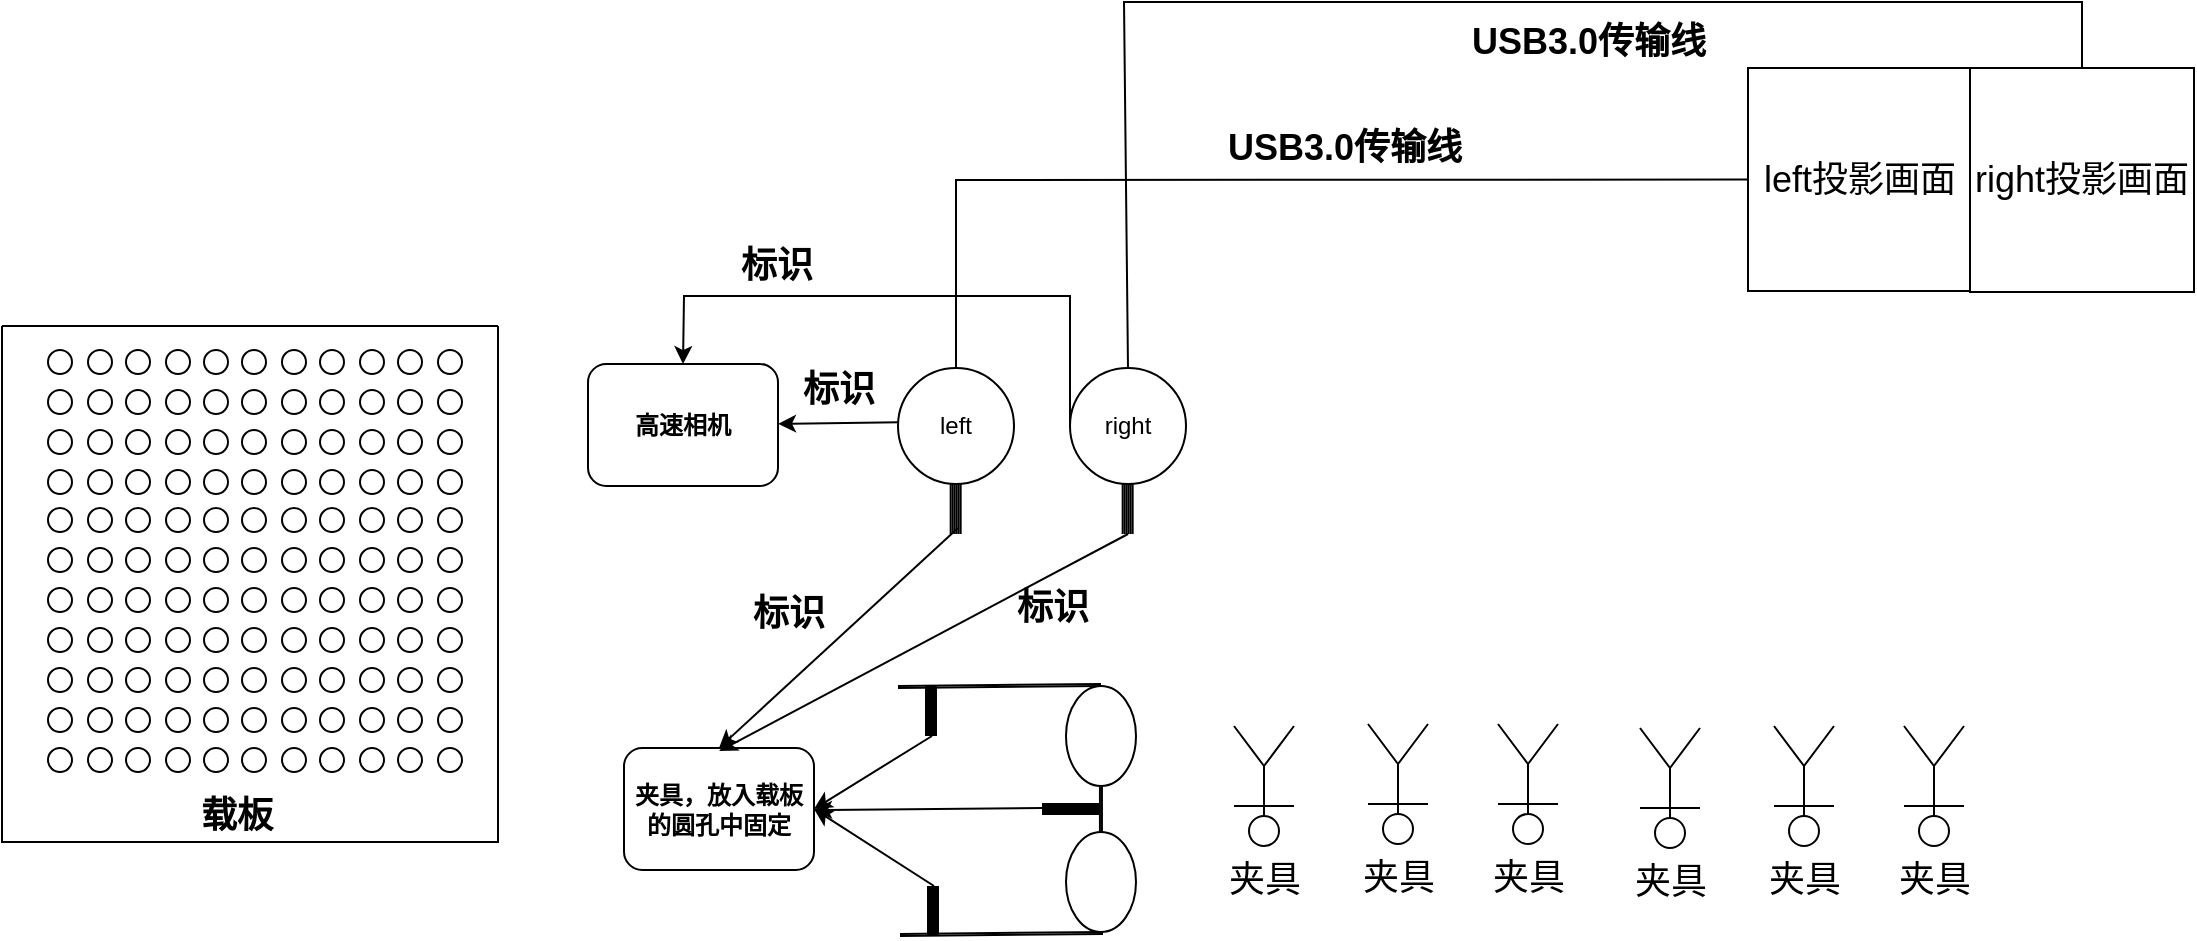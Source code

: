 <mxfile version="17.5.0" type="github">
  <diagram id="C5RBs43oDa-KdzZeNtuy" name="Page-1">
    <mxGraphModel dx="1146" dy="520" grid="0" gridSize="10" guides="1" tooltips="1" connect="1" arrows="1" fold="1" page="1" pageScale="1" pageWidth="1169" pageHeight="1654" math="0" shadow="0">
      <root>
        <mxCell id="WIyWlLk6GJQsqaUBKTNV-0" />
        <mxCell id="WIyWlLk6GJQsqaUBKTNV-1" parent="WIyWlLk6GJQsqaUBKTNV-0" />
        <mxCell id="_sRsulRlbzAxDWL_UkrH-0" value="" style="swimlane;startSize=0;" vertex="1" parent="WIyWlLk6GJQsqaUBKTNV-1">
          <mxGeometry x="26" y="180" width="248" height="258" as="geometry" />
        </mxCell>
        <mxCell id="_sRsulRlbzAxDWL_UkrH-1" value="" style="ellipse;whiteSpace=wrap;html=1;aspect=fixed;" vertex="1" parent="_sRsulRlbzAxDWL_UkrH-0">
          <mxGeometry x="23" y="12" width="12" height="12" as="geometry" />
        </mxCell>
        <mxCell id="_sRsulRlbzAxDWL_UkrH-3" value="" style="ellipse;whiteSpace=wrap;html=1;aspect=fixed;" vertex="1" parent="_sRsulRlbzAxDWL_UkrH-0">
          <mxGeometry x="43" y="12" width="12" height="12" as="geometry" />
        </mxCell>
        <mxCell id="_sRsulRlbzAxDWL_UkrH-4" value="" style="ellipse;whiteSpace=wrap;html=1;aspect=fixed;" vertex="1" parent="_sRsulRlbzAxDWL_UkrH-0">
          <mxGeometry x="62" y="12" width="12" height="12" as="geometry" />
        </mxCell>
        <mxCell id="_sRsulRlbzAxDWL_UkrH-5" value="" style="ellipse;whiteSpace=wrap;html=1;aspect=fixed;" vertex="1" parent="_sRsulRlbzAxDWL_UkrH-0">
          <mxGeometry x="82" y="12" width="12" height="12" as="geometry" />
        </mxCell>
        <mxCell id="_sRsulRlbzAxDWL_UkrH-6" value="" style="ellipse;whiteSpace=wrap;html=1;aspect=fixed;" vertex="1" parent="_sRsulRlbzAxDWL_UkrH-0">
          <mxGeometry x="101" y="12" width="12" height="12" as="geometry" />
        </mxCell>
        <mxCell id="_sRsulRlbzAxDWL_UkrH-17" value="" style="ellipse;whiteSpace=wrap;html=1;aspect=fixed;" vertex="1" parent="_sRsulRlbzAxDWL_UkrH-0">
          <mxGeometry x="120" y="12" width="12" height="12" as="geometry" />
        </mxCell>
        <mxCell id="_sRsulRlbzAxDWL_UkrH-18" value="" style="ellipse;whiteSpace=wrap;html=1;aspect=fixed;" vertex="1" parent="_sRsulRlbzAxDWL_UkrH-0">
          <mxGeometry x="140" y="12" width="12" height="12" as="geometry" />
        </mxCell>
        <mxCell id="_sRsulRlbzAxDWL_UkrH-19" value="" style="ellipse;whiteSpace=wrap;html=1;aspect=fixed;" vertex="1" parent="_sRsulRlbzAxDWL_UkrH-0">
          <mxGeometry x="159" y="12" width="12" height="12" as="geometry" />
        </mxCell>
        <mxCell id="_sRsulRlbzAxDWL_UkrH-20" value="" style="ellipse;whiteSpace=wrap;html=1;aspect=fixed;" vertex="1" parent="_sRsulRlbzAxDWL_UkrH-0">
          <mxGeometry x="179" y="12" width="12" height="12" as="geometry" />
        </mxCell>
        <mxCell id="_sRsulRlbzAxDWL_UkrH-21" value="" style="ellipse;whiteSpace=wrap;html=1;aspect=fixed;" vertex="1" parent="_sRsulRlbzAxDWL_UkrH-0">
          <mxGeometry x="198" y="12" width="12" height="12" as="geometry" />
        </mxCell>
        <mxCell id="_sRsulRlbzAxDWL_UkrH-8" value="" style="ellipse;whiteSpace=wrap;html=1;aspect=fixed;" vertex="1" parent="_sRsulRlbzAxDWL_UkrH-0">
          <mxGeometry x="218" y="12" width="12" height="12" as="geometry" />
        </mxCell>
        <mxCell id="_sRsulRlbzAxDWL_UkrH-22" value="" style="ellipse;whiteSpace=wrap;html=1;aspect=fixed;" vertex="1" parent="_sRsulRlbzAxDWL_UkrH-0">
          <mxGeometry x="23" y="32" width="12" height="12" as="geometry" />
        </mxCell>
        <mxCell id="_sRsulRlbzAxDWL_UkrH-23" value="" style="ellipse;whiteSpace=wrap;html=1;aspect=fixed;" vertex="1" parent="_sRsulRlbzAxDWL_UkrH-0">
          <mxGeometry x="43" y="32" width="12" height="12" as="geometry" />
        </mxCell>
        <mxCell id="_sRsulRlbzAxDWL_UkrH-24" value="" style="ellipse;whiteSpace=wrap;html=1;aspect=fixed;" vertex="1" parent="_sRsulRlbzAxDWL_UkrH-0">
          <mxGeometry x="62" y="32" width="12" height="12" as="geometry" />
        </mxCell>
        <mxCell id="_sRsulRlbzAxDWL_UkrH-25" value="" style="ellipse;whiteSpace=wrap;html=1;aspect=fixed;" vertex="1" parent="_sRsulRlbzAxDWL_UkrH-0">
          <mxGeometry x="82" y="32" width="12" height="12" as="geometry" />
        </mxCell>
        <mxCell id="_sRsulRlbzAxDWL_UkrH-26" value="" style="ellipse;whiteSpace=wrap;html=1;aspect=fixed;" vertex="1" parent="_sRsulRlbzAxDWL_UkrH-0">
          <mxGeometry x="101" y="32" width="12" height="12" as="geometry" />
        </mxCell>
        <mxCell id="_sRsulRlbzAxDWL_UkrH-27" value="" style="ellipse;whiteSpace=wrap;html=1;aspect=fixed;" vertex="1" parent="_sRsulRlbzAxDWL_UkrH-0">
          <mxGeometry x="120" y="32" width="12" height="12" as="geometry" />
        </mxCell>
        <mxCell id="_sRsulRlbzAxDWL_UkrH-28" value="" style="ellipse;whiteSpace=wrap;html=1;aspect=fixed;" vertex="1" parent="_sRsulRlbzAxDWL_UkrH-0">
          <mxGeometry x="140" y="32" width="12" height="12" as="geometry" />
        </mxCell>
        <mxCell id="_sRsulRlbzAxDWL_UkrH-29" value="" style="ellipse;whiteSpace=wrap;html=1;aspect=fixed;" vertex="1" parent="_sRsulRlbzAxDWL_UkrH-0">
          <mxGeometry x="159" y="32" width="12" height="12" as="geometry" />
        </mxCell>
        <mxCell id="_sRsulRlbzAxDWL_UkrH-30" value="" style="ellipse;whiteSpace=wrap;html=1;aspect=fixed;" vertex="1" parent="_sRsulRlbzAxDWL_UkrH-0">
          <mxGeometry x="179" y="32" width="12" height="12" as="geometry" />
        </mxCell>
        <mxCell id="_sRsulRlbzAxDWL_UkrH-31" value="" style="ellipse;whiteSpace=wrap;html=1;aspect=fixed;" vertex="1" parent="_sRsulRlbzAxDWL_UkrH-0">
          <mxGeometry x="198" y="32" width="12" height="12" as="geometry" />
        </mxCell>
        <mxCell id="_sRsulRlbzAxDWL_UkrH-32" value="" style="ellipse;whiteSpace=wrap;html=1;aspect=fixed;" vertex="1" parent="_sRsulRlbzAxDWL_UkrH-0">
          <mxGeometry x="218" y="32" width="12" height="12" as="geometry" />
        </mxCell>
        <mxCell id="_sRsulRlbzAxDWL_UkrH-33" value="" style="ellipse;whiteSpace=wrap;html=1;aspect=fixed;" vertex="1" parent="_sRsulRlbzAxDWL_UkrH-0">
          <mxGeometry x="23" y="52" width="12" height="12" as="geometry" />
        </mxCell>
        <mxCell id="_sRsulRlbzAxDWL_UkrH-34" value="" style="ellipse;whiteSpace=wrap;html=1;aspect=fixed;" vertex="1" parent="_sRsulRlbzAxDWL_UkrH-0">
          <mxGeometry x="43" y="52" width="12" height="12" as="geometry" />
        </mxCell>
        <mxCell id="_sRsulRlbzAxDWL_UkrH-35" value="" style="ellipse;whiteSpace=wrap;html=1;aspect=fixed;" vertex="1" parent="_sRsulRlbzAxDWL_UkrH-0">
          <mxGeometry x="62" y="52" width="12" height="12" as="geometry" />
        </mxCell>
        <mxCell id="_sRsulRlbzAxDWL_UkrH-36" value="" style="ellipse;whiteSpace=wrap;html=1;aspect=fixed;" vertex="1" parent="_sRsulRlbzAxDWL_UkrH-0">
          <mxGeometry x="82" y="52" width="12" height="12" as="geometry" />
        </mxCell>
        <mxCell id="_sRsulRlbzAxDWL_UkrH-37" value="" style="ellipse;whiteSpace=wrap;html=1;aspect=fixed;" vertex="1" parent="_sRsulRlbzAxDWL_UkrH-0">
          <mxGeometry x="101" y="52" width="12" height="12" as="geometry" />
        </mxCell>
        <mxCell id="_sRsulRlbzAxDWL_UkrH-38" value="" style="ellipse;whiteSpace=wrap;html=1;aspect=fixed;" vertex="1" parent="_sRsulRlbzAxDWL_UkrH-0">
          <mxGeometry x="120" y="52" width="12" height="12" as="geometry" />
        </mxCell>
        <mxCell id="_sRsulRlbzAxDWL_UkrH-39" value="" style="ellipse;whiteSpace=wrap;html=1;aspect=fixed;" vertex="1" parent="_sRsulRlbzAxDWL_UkrH-0">
          <mxGeometry x="140" y="52" width="12" height="12" as="geometry" />
        </mxCell>
        <mxCell id="_sRsulRlbzAxDWL_UkrH-40" value="" style="ellipse;whiteSpace=wrap;html=1;aspect=fixed;" vertex="1" parent="_sRsulRlbzAxDWL_UkrH-0">
          <mxGeometry x="159" y="52" width="12" height="12" as="geometry" />
        </mxCell>
        <mxCell id="_sRsulRlbzAxDWL_UkrH-41" value="" style="ellipse;whiteSpace=wrap;html=1;aspect=fixed;" vertex="1" parent="_sRsulRlbzAxDWL_UkrH-0">
          <mxGeometry x="179" y="52" width="12" height="12" as="geometry" />
        </mxCell>
        <mxCell id="_sRsulRlbzAxDWL_UkrH-42" value="" style="ellipse;whiteSpace=wrap;html=1;aspect=fixed;" vertex="1" parent="_sRsulRlbzAxDWL_UkrH-0">
          <mxGeometry x="198" y="52" width="12" height="12" as="geometry" />
        </mxCell>
        <mxCell id="_sRsulRlbzAxDWL_UkrH-43" value="" style="ellipse;whiteSpace=wrap;html=1;aspect=fixed;" vertex="1" parent="_sRsulRlbzAxDWL_UkrH-0">
          <mxGeometry x="218" y="52" width="12" height="12" as="geometry" />
        </mxCell>
        <mxCell id="_sRsulRlbzAxDWL_UkrH-44" value="" style="ellipse;whiteSpace=wrap;html=1;aspect=fixed;" vertex="1" parent="_sRsulRlbzAxDWL_UkrH-0">
          <mxGeometry x="23" y="72" width="12" height="12" as="geometry" />
        </mxCell>
        <mxCell id="_sRsulRlbzAxDWL_UkrH-45" value="" style="ellipse;whiteSpace=wrap;html=1;aspect=fixed;" vertex="1" parent="_sRsulRlbzAxDWL_UkrH-0">
          <mxGeometry x="43" y="72" width="12" height="12" as="geometry" />
        </mxCell>
        <mxCell id="_sRsulRlbzAxDWL_UkrH-46" value="" style="ellipse;whiteSpace=wrap;html=1;aspect=fixed;" vertex="1" parent="_sRsulRlbzAxDWL_UkrH-0">
          <mxGeometry x="62" y="72" width="12" height="12" as="geometry" />
        </mxCell>
        <mxCell id="_sRsulRlbzAxDWL_UkrH-47" value="" style="ellipse;whiteSpace=wrap;html=1;aspect=fixed;" vertex="1" parent="_sRsulRlbzAxDWL_UkrH-0">
          <mxGeometry x="82" y="72" width="12" height="12" as="geometry" />
        </mxCell>
        <mxCell id="_sRsulRlbzAxDWL_UkrH-48" value="" style="ellipse;whiteSpace=wrap;html=1;aspect=fixed;" vertex="1" parent="_sRsulRlbzAxDWL_UkrH-0">
          <mxGeometry x="101" y="72" width="12" height="12" as="geometry" />
        </mxCell>
        <mxCell id="_sRsulRlbzAxDWL_UkrH-49" value="" style="ellipse;whiteSpace=wrap;html=1;aspect=fixed;" vertex="1" parent="_sRsulRlbzAxDWL_UkrH-0">
          <mxGeometry x="120" y="72" width="12" height="12" as="geometry" />
        </mxCell>
        <mxCell id="_sRsulRlbzAxDWL_UkrH-50" value="" style="ellipse;whiteSpace=wrap;html=1;aspect=fixed;" vertex="1" parent="_sRsulRlbzAxDWL_UkrH-0">
          <mxGeometry x="140" y="72" width="12" height="12" as="geometry" />
        </mxCell>
        <mxCell id="_sRsulRlbzAxDWL_UkrH-51" value="" style="ellipse;whiteSpace=wrap;html=1;aspect=fixed;" vertex="1" parent="_sRsulRlbzAxDWL_UkrH-0">
          <mxGeometry x="159" y="72" width="12" height="12" as="geometry" />
        </mxCell>
        <mxCell id="_sRsulRlbzAxDWL_UkrH-52" value="" style="ellipse;whiteSpace=wrap;html=1;aspect=fixed;" vertex="1" parent="_sRsulRlbzAxDWL_UkrH-0">
          <mxGeometry x="179" y="72" width="12" height="12" as="geometry" />
        </mxCell>
        <mxCell id="_sRsulRlbzAxDWL_UkrH-53" value="" style="ellipse;whiteSpace=wrap;html=1;aspect=fixed;" vertex="1" parent="_sRsulRlbzAxDWL_UkrH-0">
          <mxGeometry x="198" y="72" width="12" height="12" as="geometry" />
        </mxCell>
        <mxCell id="_sRsulRlbzAxDWL_UkrH-54" value="" style="ellipse;whiteSpace=wrap;html=1;aspect=fixed;" vertex="1" parent="_sRsulRlbzAxDWL_UkrH-0">
          <mxGeometry x="218" y="72" width="12" height="12" as="geometry" />
        </mxCell>
        <mxCell id="_sRsulRlbzAxDWL_UkrH-55" value="" style="ellipse;whiteSpace=wrap;html=1;aspect=fixed;" vertex="1" parent="_sRsulRlbzAxDWL_UkrH-0">
          <mxGeometry x="23" y="91" width="12" height="12" as="geometry" />
        </mxCell>
        <mxCell id="_sRsulRlbzAxDWL_UkrH-56" value="" style="ellipse;whiteSpace=wrap;html=1;aspect=fixed;" vertex="1" parent="_sRsulRlbzAxDWL_UkrH-0">
          <mxGeometry x="43" y="91" width="12" height="12" as="geometry" />
        </mxCell>
        <mxCell id="_sRsulRlbzAxDWL_UkrH-57" value="" style="ellipse;whiteSpace=wrap;html=1;aspect=fixed;" vertex="1" parent="_sRsulRlbzAxDWL_UkrH-0">
          <mxGeometry x="62" y="91" width="12" height="12" as="geometry" />
        </mxCell>
        <mxCell id="_sRsulRlbzAxDWL_UkrH-58" value="" style="ellipse;whiteSpace=wrap;html=1;aspect=fixed;" vertex="1" parent="_sRsulRlbzAxDWL_UkrH-0">
          <mxGeometry x="82" y="91" width="12" height="12" as="geometry" />
        </mxCell>
        <mxCell id="_sRsulRlbzAxDWL_UkrH-59" value="" style="ellipse;whiteSpace=wrap;html=1;aspect=fixed;" vertex="1" parent="_sRsulRlbzAxDWL_UkrH-0">
          <mxGeometry x="101" y="91" width="12" height="12" as="geometry" />
        </mxCell>
        <mxCell id="_sRsulRlbzAxDWL_UkrH-60" value="" style="ellipse;whiteSpace=wrap;html=1;aspect=fixed;" vertex="1" parent="_sRsulRlbzAxDWL_UkrH-0">
          <mxGeometry x="120" y="91" width="12" height="12" as="geometry" />
        </mxCell>
        <mxCell id="_sRsulRlbzAxDWL_UkrH-61" value="" style="ellipse;whiteSpace=wrap;html=1;aspect=fixed;" vertex="1" parent="_sRsulRlbzAxDWL_UkrH-0">
          <mxGeometry x="140" y="91" width="12" height="12" as="geometry" />
        </mxCell>
        <mxCell id="_sRsulRlbzAxDWL_UkrH-62" value="" style="ellipse;whiteSpace=wrap;html=1;aspect=fixed;" vertex="1" parent="_sRsulRlbzAxDWL_UkrH-0">
          <mxGeometry x="159" y="91" width="12" height="12" as="geometry" />
        </mxCell>
        <mxCell id="_sRsulRlbzAxDWL_UkrH-63" value="" style="ellipse;whiteSpace=wrap;html=1;aspect=fixed;" vertex="1" parent="_sRsulRlbzAxDWL_UkrH-0">
          <mxGeometry x="179" y="91" width="12" height="12" as="geometry" />
        </mxCell>
        <mxCell id="_sRsulRlbzAxDWL_UkrH-64" value="" style="ellipse;whiteSpace=wrap;html=1;aspect=fixed;" vertex="1" parent="_sRsulRlbzAxDWL_UkrH-0">
          <mxGeometry x="198" y="91" width="12" height="12" as="geometry" />
        </mxCell>
        <mxCell id="_sRsulRlbzAxDWL_UkrH-65" value="" style="ellipse;whiteSpace=wrap;html=1;aspect=fixed;" vertex="1" parent="_sRsulRlbzAxDWL_UkrH-0">
          <mxGeometry x="218" y="91" width="12" height="12" as="geometry" />
        </mxCell>
        <mxCell id="_sRsulRlbzAxDWL_UkrH-66" value="" style="ellipse;whiteSpace=wrap;html=1;aspect=fixed;" vertex="1" parent="_sRsulRlbzAxDWL_UkrH-0">
          <mxGeometry x="23" y="111" width="12" height="12" as="geometry" />
        </mxCell>
        <mxCell id="_sRsulRlbzAxDWL_UkrH-67" value="" style="ellipse;whiteSpace=wrap;html=1;aspect=fixed;" vertex="1" parent="_sRsulRlbzAxDWL_UkrH-0">
          <mxGeometry x="43" y="111" width="12" height="12" as="geometry" />
        </mxCell>
        <mxCell id="_sRsulRlbzAxDWL_UkrH-68" value="" style="ellipse;whiteSpace=wrap;html=1;aspect=fixed;" vertex="1" parent="_sRsulRlbzAxDWL_UkrH-0">
          <mxGeometry x="62" y="111" width="12" height="12" as="geometry" />
        </mxCell>
        <mxCell id="_sRsulRlbzAxDWL_UkrH-69" value="" style="ellipse;whiteSpace=wrap;html=1;aspect=fixed;" vertex="1" parent="_sRsulRlbzAxDWL_UkrH-0">
          <mxGeometry x="82" y="111" width="12" height="12" as="geometry" />
        </mxCell>
        <mxCell id="_sRsulRlbzAxDWL_UkrH-70" value="" style="ellipse;whiteSpace=wrap;html=1;aspect=fixed;" vertex="1" parent="_sRsulRlbzAxDWL_UkrH-0">
          <mxGeometry x="101" y="111" width="12" height="12" as="geometry" />
        </mxCell>
        <mxCell id="_sRsulRlbzAxDWL_UkrH-71" value="" style="ellipse;whiteSpace=wrap;html=1;aspect=fixed;" vertex="1" parent="_sRsulRlbzAxDWL_UkrH-0">
          <mxGeometry x="120" y="111" width="12" height="12" as="geometry" />
        </mxCell>
        <mxCell id="_sRsulRlbzAxDWL_UkrH-72" value="" style="ellipse;whiteSpace=wrap;html=1;aspect=fixed;" vertex="1" parent="_sRsulRlbzAxDWL_UkrH-0">
          <mxGeometry x="140" y="111" width="12" height="12" as="geometry" />
        </mxCell>
        <mxCell id="_sRsulRlbzAxDWL_UkrH-73" value="" style="ellipse;whiteSpace=wrap;html=1;aspect=fixed;" vertex="1" parent="_sRsulRlbzAxDWL_UkrH-0">
          <mxGeometry x="159" y="111" width="12" height="12" as="geometry" />
        </mxCell>
        <mxCell id="_sRsulRlbzAxDWL_UkrH-74" value="" style="ellipse;whiteSpace=wrap;html=1;aspect=fixed;" vertex="1" parent="_sRsulRlbzAxDWL_UkrH-0">
          <mxGeometry x="179" y="111" width="12" height="12" as="geometry" />
        </mxCell>
        <mxCell id="_sRsulRlbzAxDWL_UkrH-75" value="" style="ellipse;whiteSpace=wrap;html=1;aspect=fixed;" vertex="1" parent="_sRsulRlbzAxDWL_UkrH-0">
          <mxGeometry x="198" y="111" width="12" height="12" as="geometry" />
        </mxCell>
        <mxCell id="_sRsulRlbzAxDWL_UkrH-76" value="" style="ellipse;whiteSpace=wrap;html=1;aspect=fixed;" vertex="1" parent="_sRsulRlbzAxDWL_UkrH-0">
          <mxGeometry x="218" y="111" width="12" height="12" as="geometry" />
        </mxCell>
        <mxCell id="_sRsulRlbzAxDWL_UkrH-77" value="" style="ellipse;whiteSpace=wrap;html=1;aspect=fixed;" vertex="1" parent="_sRsulRlbzAxDWL_UkrH-0">
          <mxGeometry x="23" y="131" width="12" height="12" as="geometry" />
        </mxCell>
        <mxCell id="_sRsulRlbzAxDWL_UkrH-78" value="" style="ellipse;whiteSpace=wrap;html=1;aspect=fixed;" vertex="1" parent="_sRsulRlbzAxDWL_UkrH-0">
          <mxGeometry x="43" y="131" width="12" height="12" as="geometry" />
        </mxCell>
        <mxCell id="_sRsulRlbzAxDWL_UkrH-79" value="" style="ellipse;whiteSpace=wrap;html=1;aspect=fixed;" vertex="1" parent="_sRsulRlbzAxDWL_UkrH-0">
          <mxGeometry x="62" y="131" width="12" height="12" as="geometry" />
        </mxCell>
        <mxCell id="_sRsulRlbzAxDWL_UkrH-80" value="" style="ellipse;whiteSpace=wrap;html=1;aspect=fixed;" vertex="1" parent="_sRsulRlbzAxDWL_UkrH-0">
          <mxGeometry x="82" y="131" width="12" height="12" as="geometry" />
        </mxCell>
        <mxCell id="_sRsulRlbzAxDWL_UkrH-81" value="" style="ellipse;whiteSpace=wrap;html=1;aspect=fixed;" vertex="1" parent="_sRsulRlbzAxDWL_UkrH-0">
          <mxGeometry x="101" y="131" width="12" height="12" as="geometry" />
        </mxCell>
        <mxCell id="_sRsulRlbzAxDWL_UkrH-82" value="" style="ellipse;whiteSpace=wrap;html=1;aspect=fixed;" vertex="1" parent="_sRsulRlbzAxDWL_UkrH-0">
          <mxGeometry x="120" y="131" width="12" height="12" as="geometry" />
        </mxCell>
        <mxCell id="_sRsulRlbzAxDWL_UkrH-83" value="" style="ellipse;whiteSpace=wrap;html=1;aspect=fixed;" vertex="1" parent="_sRsulRlbzAxDWL_UkrH-0">
          <mxGeometry x="140" y="131" width="12" height="12" as="geometry" />
        </mxCell>
        <mxCell id="_sRsulRlbzAxDWL_UkrH-84" value="" style="ellipse;whiteSpace=wrap;html=1;aspect=fixed;" vertex="1" parent="_sRsulRlbzAxDWL_UkrH-0">
          <mxGeometry x="159" y="131" width="12" height="12" as="geometry" />
        </mxCell>
        <mxCell id="_sRsulRlbzAxDWL_UkrH-85" value="" style="ellipse;whiteSpace=wrap;html=1;aspect=fixed;" vertex="1" parent="_sRsulRlbzAxDWL_UkrH-0">
          <mxGeometry x="179" y="131" width="12" height="12" as="geometry" />
        </mxCell>
        <mxCell id="_sRsulRlbzAxDWL_UkrH-86" value="" style="ellipse;whiteSpace=wrap;html=1;aspect=fixed;" vertex="1" parent="_sRsulRlbzAxDWL_UkrH-0">
          <mxGeometry x="198" y="131" width="12" height="12" as="geometry" />
        </mxCell>
        <mxCell id="_sRsulRlbzAxDWL_UkrH-87" value="" style="ellipse;whiteSpace=wrap;html=1;aspect=fixed;" vertex="1" parent="_sRsulRlbzAxDWL_UkrH-0">
          <mxGeometry x="218" y="131" width="12" height="12" as="geometry" />
        </mxCell>
        <mxCell id="_sRsulRlbzAxDWL_UkrH-88" value="" style="ellipse;whiteSpace=wrap;html=1;aspect=fixed;" vertex="1" parent="_sRsulRlbzAxDWL_UkrH-0">
          <mxGeometry x="23" y="151" width="12" height="12" as="geometry" />
        </mxCell>
        <mxCell id="_sRsulRlbzAxDWL_UkrH-89" value="" style="ellipse;whiteSpace=wrap;html=1;aspect=fixed;" vertex="1" parent="_sRsulRlbzAxDWL_UkrH-0">
          <mxGeometry x="43" y="151" width="12" height="12" as="geometry" />
        </mxCell>
        <mxCell id="_sRsulRlbzAxDWL_UkrH-90" value="" style="ellipse;whiteSpace=wrap;html=1;aspect=fixed;" vertex="1" parent="_sRsulRlbzAxDWL_UkrH-0">
          <mxGeometry x="62" y="151" width="12" height="12" as="geometry" />
        </mxCell>
        <mxCell id="_sRsulRlbzAxDWL_UkrH-91" value="" style="ellipse;whiteSpace=wrap;html=1;aspect=fixed;" vertex="1" parent="_sRsulRlbzAxDWL_UkrH-0">
          <mxGeometry x="82" y="151" width="12" height="12" as="geometry" />
        </mxCell>
        <mxCell id="_sRsulRlbzAxDWL_UkrH-92" value="" style="ellipse;whiteSpace=wrap;html=1;aspect=fixed;" vertex="1" parent="_sRsulRlbzAxDWL_UkrH-0">
          <mxGeometry x="101" y="151" width="12" height="12" as="geometry" />
        </mxCell>
        <mxCell id="_sRsulRlbzAxDWL_UkrH-93" value="" style="ellipse;whiteSpace=wrap;html=1;aspect=fixed;" vertex="1" parent="_sRsulRlbzAxDWL_UkrH-0">
          <mxGeometry x="120" y="151" width="12" height="12" as="geometry" />
        </mxCell>
        <mxCell id="_sRsulRlbzAxDWL_UkrH-94" value="" style="ellipse;whiteSpace=wrap;html=1;aspect=fixed;" vertex="1" parent="_sRsulRlbzAxDWL_UkrH-0">
          <mxGeometry x="140" y="151" width="12" height="12" as="geometry" />
        </mxCell>
        <mxCell id="_sRsulRlbzAxDWL_UkrH-95" value="" style="ellipse;whiteSpace=wrap;html=1;aspect=fixed;" vertex="1" parent="_sRsulRlbzAxDWL_UkrH-0">
          <mxGeometry x="159" y="151" width="12" height="12" as="geometry" />
        </mxCell>
        <mxCell id="_sRsulRlbzAxDWL_UkrH-96" value="" style="ellipse;whiteSpace=wrap;html=1;aspect=fixed;" vertex="1" parent="_sRsulRlbzAxDWL_UkrH-0">
          <mxGeometry x="179" y="151" width="12" height="12" as="geometry" />
        </mxCell>
        <mxCell id="_sRsulRlbzAxDWL_UkrH-97" value="" style="ellipse;whiteSpace=wrap;html=1;aspect=fixed;" vertex="1" parent="_sRsulRlbzAxDWL_UkrH-0">
          <mxGeometry x="198" y="151" width="12" height="12" as="geometry" />
        </mxCell>
        <mxCell id="_sRsulRlbzAxDWL_UkrH-98" value="" style="ellipse;whiteSpace=wrap;html=1;aspect=fixed;" vertex="1" parent="_sRsulRlbzAxDWL_UkrH-0">
          <mxGeometry x="218" y="151" width="12" height="12" as="geometry" />
        </mxCell>
        <mxCell id="_sRsulRlbzAxDWL_UkrH-99" value="" style="ellipse;whiteSpace=wrap;html=1;aspect=fixed;" vertex="1" parent="_sRsulRlbzAxDWL_UkrH-0">
          <mxGeometry x="23" y="171" width="12" height="12" as="geometry" />
        </mxCell>
        <mxCell id="_sRsulRlbzAxDWL_UkrH-100" value="" style="ellipse;whiteSpace=wrap;html=1;aspect=fixed;" vertex="1" parent="_sRsulRlbzAxDWL_UkrH-0">
          <mxGeometry x="43" y="171" width="12" height="12" as="geometry" />
        </mxCell>
        <mxCell id="_sRsulRlbzAxDWL_UkrH-101" value="" style="ellipse;whiteSpace=wrap;html=1;aspect=fixed;" vertex="1" parent="_sRsulRlbzAxDWL_UkrH-0">
          <mxGeometry x="62" y="171" width="12" height="12" as="geometry" />
        </mxCell>
        <mxCell id="_sRsulRlbzAxDWL_UkrH-102" value="" style="ellipse;whiteSpace=wrap;html=1;aspect=fixed;" vertex="1" parent="_sRsulRlbzAxDWL_UkrH-0">
          <mxGeometry x="82" y="171" width="12" height="12" as="geometry" />
        </mxCell>
        <mxCell id="_sRsulRlbzAxDWL_UkrH-103" value="" style="ellipse;whiteSpace=wrap;html=1;aspect=fixed;" vertex="1" parent="_sRsulRlbzAxDWL_UkrH-0">
          <mxGeometry x="101" y="171" width="12" height="12" as="geometry" />
        </mxCell>
        <mxCell id="_sRsulRlbzAxDWL_UkrH-104" value="" style="ellipse;whiteSpace=wrap;html=1;aspect=fixed;" vertex="1" parent="_sRsulRlbzAxDWL_UkrH-0">
          <mxGeometry x="120" y="171" width="12" height="12" as="geometry" />
        </mxCell>
        <mxCell id="_sRsulRlbzAxDWL_UkrH-105" value="" style="ellipse;whiteSpace=wrap;html=1;aspect=fixed;" vertex="1" parent="_sRsulRlbzAxDWL_UkrH-0">
          <mxGeometry x="140" y="171" width="12" height="12" as="geometry" />
        </mxCell>
        <mxCell id="_sRsulRlbzAxDWL_UkrH-106" value="" style="ellipse;whiteSpace=wrap;html=1;aspect=fixed;" vertex="1" parent="_sRsulRlbzAxDWL_UkrH-0">
          <mxGeometry x="159" y="171" width="12" height="12" as="geometry" />
        </mxCell>
        <mxCell id="_sRsulRlbzAxDWL_UkrH-107" value="" style="ellipse;whiteSpace=wrap;html=1;aspect=fixed;" vertex="1" parent="_sRsulRlbzAxDWL_UkrH-0">
          <mxGeometry x="179" y="171" width="12" height="12" as="geometry" />
        </mxCell>
        <mxCell id="_sRsulRlbzAxDWL_UkrH-108" value="" style="ellipse;whiteSpace=wrap;html=1;aspect=fixed;" vertex="1" parent="_sRsulRlbzAxDWL_UkrH-0">
          <mxGeometry x="198" y="171" width="12" height="12" as="geometry" />
        </mxCell>
        <mxCell id="_sRsulRlbzAxDWL_UkrH-109" value="" style="ellipse;whiteSpace=wrap;html=1;aspect=fixed;" vertex="1" parent="_sRsulRlbzAxDWL_UkrH-0">
          <mxGeometry x="218" y="171" width="12" height="12" as="geometry" />
        </mxCell>
        <mxCell id="_sRsulRlbzAxDWL_UkrH-110" value="" style="ellipse;whiteSpace=wrap;html=1;aspect=fixed;" vertex="1" parent="_sRsulRlbzAxDWL_UkrH-0">
          <mxGeometry x="23" y="191" width="12" height="12" as="geometry" />
        </mxCell>
        <mxCell id="_sRsulRlbzAxDWL_UkrH-111" value="" style="ellipse;whiteSpace=wrap;html=1;aspect=fixed;" vertex="1" parent="_sRsulRlbzAxDWL_UkrH-0">
          <mxGeometry x="43" y="191" width="12" height="12" as="geometry" />
        </mxCell>
        <mxCell id="_sRsulRlbzAxDWL_UkrH-112" value="" style="ellipse;whiteSpace=wrap;html=1;aspect=fixed;" vertex="1" parent="_sRsulRlbzAxDWL_UkrH-0">
          <mxGeometry x="62" y="191" width="12" height="12" as="geometry" />
        </mxCell>
        <mxCell id="_sRsulRlbzAxDWL_UkrH-113" value="" style="ellipse;whiteSpace=wrap;html=1;aspect=fixed;" vertex="1" parent="_sRsulRlbzAxDWL_UkrH-0">
          <mxGeometry x="82" y="191" width="12" height="12" as="geometry" />
        </mxCell>
        <mxCell id="_sRsulRlbzAxDWL_UkrH-114" value="" style="ellipse;whiteSpace=wrap;html=1;aspect=fixed;" vertex="1" parent="_sRsulRlbzAxDWL_UkrH-0">
          <mxGeometry x="101" y="191" width="12" height="12" as="geometry" />
        </mxCell>
        <mxCell id="_sRsulRlbzAxDWL_UkrH-115" value="" style="ellipse;whiteSpace=wrap;html=1;aspect=fixed;" vertex="1" parent="_sRsulRlbzAxDWL_UkrH-0">
          <mxGeometry x="120" y="191" width="12" height="12" as="geometry" />
        </mxCell>
        <mxCell id="_sRsulRlbzAxDWL_UkrH-116" value="" style="ellipse;whiteSpace=wrap;html=1;aspect=fixed;" vertex="1" parent="_sRsulRlbzAxDWL_UkrH-0">
          <mxGeometry x="140" y="191" width="12" height="12" as="geometry" />
        </mxCell>
        <mxCell id="_sRsulRlbzAxDWL_UkrH-117" value="" style="ellipse;whiteSpace=wrap;html=1;aspect=fixed;" vertex="1" parent="_sRsulRlbzAxDWL_UkrH-0">
          <mxGeometry x="159" y="191" width="12" height="12" as="geometry" />
        </mxCell>
        <mxCell id="_sRsulRlbzAxDWL_UkrH-118" value="" style="ellipse;whiteSpace=wrap;html=1;aspect=fixed;" vertex="1" parent="_sRsulRlbzAxDWL_UkrH-0">
          <mxGeometry x="179" y="191" width="12" height="12" as="geometry" />
        </mxCell>
        <mxCell id="_sRsulRlbzAxDWL_UkrH-119" value="" style="ellipse;whiteSpace=wrap;html=1;aspect=fixed;" vertex="1" parent="_sRsulRlbzAxDWL_UkrH-0">
          <mxGeometry x="198" y="191" width="12" height="12" as="geometry" />
        </mxCell>
        <mxCell id="_sRsulRlbzAxDWL_UkrH-120" value="" style="ellipse;whiteSpace=wrap;html=1;aspect=fixed;" vertex="1" parent="_sRsulRlbzAxDWL_UkrH-0">
          <mxGeometry x="218" y="191" width="12" height="12" as="geometry" />
        </mxCell>
        <mxCell id="_sRsulRlbzAxDWL_UkrH-121" value="" style="ellipse;whiteSpace=wrap;html=1;aspect=fixed;" vertex="1" parent="_sRsulRlbzAxDWL_UkrH-0">
          <mxGeometry x="23" y="211" width="12" height="12" as="geometry" />
        </mxCell>
        <mxCell id="_sRsulRlbzAxDWL_UkrH-122" value="" style="ellipse;whiteSpace=wrap;html=1;aspect=fixed;" vertex="1" parent="_sRsulRlbzAxDWL_UkrH-0">
          <mxGeometry x="43" y="211" width="12" height="12" as="geometry" />
        </mxCell>
        <mxCell id="_sRsulRlbzAxDWL_UkrH-123" value="" style="ellipse;whiteSpace=wrap;html=1;aspect=fixed;" vertex="1" parent="_sRsulRlbzAxDWL_UkrH-0">
          <mxGeometry x="62" y="211" width="12" height="12" as="geometry" />
        </mxCell>
        <mxCell id="_sRsulRlbzAxDWL_UkrH-124" value="" style="ellipse;whiteSpace=wrap;html=1;aspect=fixed;" vertex="1" parent="_sRsulRlbzAxDWL_UkrH-0">
          <mxGeometry x="82" y="211" width="12" height="12" as="geometry" />
        </mxCell>
        <mxCell id="_sRsulRlbzAxDWL_UkrH-125" value="" style="ellipse;whiteSpace=wrap;html=1;aspect=fixed;" vertex="1" parent="_sRsulRlbzAxDWL_UkrH-0">
          <mxGeometry x="101" y="211" width="12" height="12" as="geometry" />
        </mxCell>
        <mxCell id="_sRsulRlbzAxDWL_UkrH-126" value="" style="ellipse;whiteSpace=wrap;html=1;aspect=fixed;" vertex="1" parent="_sRsulRlbzAxDWL_UkrH-0">
          <mxGeometry x="120" y="211" width="12" height="12" as="geometry" />
        </mxCell>
        <mxCell id="_sRsulRlbzAxDWL_UkrH-127" value="" style="ellipse;whiteSpace=wrap;html=1;aspect=fixed;" vertex="1" parent="_sRsulRlbzAxDWL_UkrH-0">
          <mxGeometry x="140" y="211" width="12" height="12" as="geometry" />
        </mxCell>
        <mxCell id="_sRsulRlbzAxDWL_UkrH-128" value="" style="ellipse;whiteSpace=wrap;html=1;aspect=fixed;" vertex="1" parent="_sRsulRlbzAxDWL_UkrH-0">
          <mxGeometry x="159" y="211" width="12" height="12" as="geometry" />
        </mxCell>
        <mxCell id="_sRsulRlbzAxDWL_UkrH-129" value="" style="ellipse;whiteSpace=wrap;html=1;aspect=fixed;" vertex="1" parent="_sRsulRlbzAxDWL_UkrH-0">
          <mxGeometry x="179" y="211" width="12" height="12" as="geometry" />
        </mxCell>
        <mxCell id="_sRsulRlbzAxDWL_UkrH-130" value="" style="ellipse;whiteSpace=wrap;html=1;aspect=fixed;" vertex="1" parent="_sRsulRlbzAxDWL_UkrH-0">
          <mxGeometry x="198" y="211" width="12" height="12" as="geometry" />
        </mxCell>
        <mxCell id="_sRsulRlbzAxDWL_UkrH-131" value="" style="ellipse;whiteSpace=wrap;html=1;aspect=fixed;" vertex="1" parent="_sRsulRlbzAxDWL_UkrH-0">
          <mxGeometry x="218" y="211" width="12" height="12" as="geometry" />
        </mxCell>
        <mxCell id="_sRsulRlbzAxDWL_UkrH-209" value="&lt;b&gt;&lt;font style=&quot;font-size: 18px&quot;&gt;载板&lt;/font&gt;&lt;/b&gt;" style="text;html=1;align=center;verticalAlign=middle;resizable=0;points=[];autosize=1;strokeColor=none;fillColor=none;" vertex="1" parent="_sRsulRlbzAxDWL_UkrH-0">
          <mxGeometry x="94" y="235" width="46" height="20" as="geometry" />
        </mxCell>
        <mxCell id="_sRsulRlbzAxDWL_UkrH-192" value="right" style="ellipse;whiteSpace=wrap;html=1;aspect=fixed;" vertex="1" parent="WIyWlLk6GJQsqaUBKTNV-1">
          <mxGeometry x="560" y="201" width="58" height="58" as="geometry" />
        </mxCell>
        <mxCell id="_sRsulRlbzAxDWL_UkrH-199" value="" style="endArrow=none;html=1;rounded=0;" edge="1" parent="WIyWlLk6GJQsqaUBKTNV-1">
          <mxGeometry width="50" height="50" relative="1" as="geometry">
            <mxPoint x="591.33" y="284" as="sourcePoint" />
            <mxPoint x="591.33" y="259" as="targetPoint" />
          </mxGeometry>
        </mxCell>
        <mxCell id="_sRsulRlbzAxDWL_UkrH-200" value="" style="endArrow=none;html=1;rounded=0;" edge="1" parent="WIyWlLk6GJQsqaUBKTNV-1">
          <mxGeometry width="50" height="50" relative="1" as="geometry">
            <mxPoint x="590.33" y="284" as="sourcePoint" />
            <mxPoint x="590.33" y="259" as="targetPoint" />
          </mxGeometry>
        </mxCell>
        <mxCell id="_sRsulRlbzAxDWL_UkrH-201" value="" style="endArrow=none;html=1;rounded=0;" edge="1" parent="WIyWlLk6GJQsqaUBKTNV-1">
          <mxGeometry width="50" height="50" relative="1" as="geometry">
            <mxPoint x="589.33" y="284" as="sourcePoint" />
            <mxPoint x="589.33" y="259" as="targetPoint" />
          </mxGeometry>
        </mxCell>
        <mxCell id="_sRsulRlbzAxDWL_UkrH-202" value="" style="endArrow=none;html=1;rounded=0;" edge="1" parent="WIyWlLk6GJQsqaUBKTNV-1">
          <mxGeometry width="50" height="50" relative="1" as="geometry">
            <mxPoint x="588.33" y="284" as="sourcePoint" />
            <mxPoint x="588.33" y="259" as="targetPoint" />
          </mxGeometry>
        </mxCell>
        <mxCell id="_sRsulRlbzAxDWL_UkrH-203" value="" style="endArrow=none;html=1;rounded=0;" edge="1" parent="WIyWlLk6GJQsqaUBKTNV-1">
          <mxGeometry width="50" height="50" relative="1" as="geometry">
            <mxPoint x="587.33" y="284" as="sourcePoint" />
            <mxPoint x="587.33" y="259" as="targetPoint" />
          </mxGeometry>
        </mxCell>
        <mxCell id="_sRsulRlbzAxDWL_UkrH-204" value="" style="endArrow=none;html=1;rounded=0;" edge="1" parent="WIyWlLk6GJQsqaUBKTNV-1">
          <mxGeometry width="50" height="50" relative="1" as="geometry">
            <mxPoint x="586.33" y="284" as="sourcePoint" />
            <mxPoint x="586.33" y="259" as="targetPoint" />
          </mxGeometry>
        </mxCell>
        <mxCell id="_sRsulRlbzAxDWL_UkrH-205" value="" style="endArrow=classic;html=1;rounded=0;" edge="1" parent="WIyWlLk6GJQsqaUBKTNV-1" target="_sRsulRlbzAxDWL_UkrH-207">
          <mxGeometry width="50" height="50" relative="1" as="geometry">
            <mxPoint x="475.001" y="228.18" as="sourcePoint" />
            <mxPoint x="412" y="231" as="targetPoint" />
          </mxGeometry>
        </mxCell>
        <mxCell id="_sRsulRlbzAxDWL_UkrH-207" value="&lt;b&gt;高速相机&lt;/b&gt;" style="rounded=1;whiteSpace=wrap;html=1;" vertex="1" parent="WIyWlLk6GJQsqaUBKTNV-1">
          <mxGeometry x="319" y="199" width="95" height="61" as="geometry" />
        </mxCell>
        <mxCell id="_sRsulRlbzAxDWL_UkrH-211" value="" style="ellipse;whiteSpace=wrap;html=1;" vertex="1" parent="WIyWlLk6GJQsqaUBKTNV-1">
          <mxGeometry x="558" y="360" width="35" height="50" as="geometry" />
        </mxCell>
        <mxCell id="_sRsulRlbzAxDWL_UkrH-212" value="" style="ellipse;whiteSpace=wrap;html=1;" vertex="1" parent="WIyWlLk6GJQsqaUBKTNV-1">
          <mxGeometry x="558" y="433" width="35" height="50" as="geometry" />
        </mxCell>
        <mxCell id="_sRsulRlbzAxDWL_UkrH-213" value="" style="endArrow=none;html=1;rounded=0;entryX=0.5;entryY=0;entryDx=0;entryDy=0;" edge="1" parent="WIyWlLk6GJQsqaUBKTNV-1" target="_sRsulRlbzAxDWL_UkrH-211">
          <mxGeometry width="50" height="50" relative="1" as="geometry">
            <mxPoint x="474" y="361" as="sourcePoint" />
            <mxPoint x="510" y="369" as="targetPoint" />
          </mxGeometry>
        </mxCell>
        <mxCell id="_sRsulRlbzAxDWL_UkrH-214" value="" style="endArrow=none;html=1;rounded=0;entryX=0.5;entryY=0;entryDx=0;entryDy=0;" edge="1" parent="WIyWlLk6GJQsqaUBKTNV-1">
          <mxGeometry width="50" height="50" relative="1" as="geometry">
            <mxPoint x="475" y="485" as="sourcePoint" />
            <mxPoint x="576.5" y="484" as="targetPoint" />
          </mxGeometry>
        </mxCell>
        <mxCell id="_sRsulRlbzAxDWL_UkrH-215" value="" style="endArrow=none;html=1;rounded=0;" edge="1" parent="WIyWlLk6GJQsqaUBKTNV-1">
          <mxGeometry width="50" height="50" relative="1" as="geometry">
            <mxPoint x="493" y="385" as="sourcePoint" />
            <mxPoint x="493" y="360" as="targetPoint" />
          </mxGeometry>
        </mxCell>
        <mxCell id="_sRsulRlbzAxDWL_UkrH-216" value="" style="endArrow=none;html=1;rounded=0;" edge="1" parent="WIyWlLk6GJQsqaUBKTNV-1">
          <mxGeometry width="50" height="50" relative="1" as="geometry">
            <mxPoint x="492" y="385" as="sourcePoint" />
            <mxPoint x="492" y="360" as="targetPoint" />
          </mxGeometry>
        </mxCell>
        <mxCell id="_sRsulRlbzAxDWL_UkrH-217" value="" style="endArrow=none;html=1;rounded=0;" edge="1" parent="WIyWlLk6GJQsqaUBKTNV-1">
          <mxGeometry width="50" height="50" relative="1" as="geometry">
            <mxPoint x="491" y="385" as="sourcePoint" />
            <mxPoint x="491" y="360" as="targetPoint" />
          </mxGeometry>
        </mxCell>
        <mxCell id="_sRsulRlbzAxDWL_UkrH-218" value="" style="endArrow=none;html=1;rounded=0;" edge="1" parent="WIyWlLk6GJQsqaUBKTNV-1">
          <mxGeometry width="50" height="50" relative="1" as="geometry">
            <mxPoint x="490" y="385" as="sourcePoint" />
            <mxPoint x="490" y="360" as="targetPoint" />
          </mxGeometry>
        </mxCell>
        <mxCell id="_sRsulRlbzAxDWL_UkrH-219" value="" style="endArrow=none;html=1;rounded=0;" edge="1" parent="WIyWlLk6GJQsqaUBKTNV-1">
          <mxGeometry width="50" height="50" relative="1" as="geometry">
            <mxPoint x="489" y="385" as="sourcePoint" />
            <mxPoint x="489" y="360" as="targetPoint" />
          </mxGeometry>
        </mxCell>
        <mxCell id="_sRsulRlbzAxDWL_UkrH-220" value="" style="endArrow=none;html=1;rounded=0;" edge="1" parent="WIyWlLk6GJQsqaUBKTNV-1">
          <mxGeometry width="50" height="50" relative="1" as="geometry">
            <mxPoint x="488" y="385" as="sourcePoint" />
            <mxPoint x="488" y="360" as="targetPoint" />
          </mxGeometry>
        </mxCell>
        <mxCell id="_sRsulRlbzAxDWL_UkrH-221" value="" style="endArrow=none;html=1;rounded=0;" edge="1" parent="WIyWlLk6GJQsqaUBKTNV-1">
          <mxGeometry width="50" height="50" relative="1" as="geometry">
            <mxPoint x="494" y="485" as="sourcePoint" />
            <mxPoint x="494" y="460" as="targetPoint" />
          </mxGeometry>
        </mxCell>
        <mxCell id="_sRsulRlbzAxDWL_UkrH-222" value="" style="endArrow=none;html=1;rounded=0;" edge="1" parent="WIyWlLk6GJQsqaUBKTNV-1">
          <mxGeometry width="50" height="50" relative="1" as="geometry">
            <mxPoint x="493" y="485" as="sourcePoint" />
            <mxPoint x="493" y="460" as="targetPoint" />
          </mxGeometry>
        </mxCell>
        <mxCell id="_sRsulRlbzAxDWL_UkrH-223" value="" style="endArrow=none;html=1;rounded=0;" edge="1" parent="WIyWlLk6GJQsqaUBKTNV-1">
          <mxGeometry width="50" height="50" relative="1" as="geometry">
            <mxPoint x="492" y="485" as="sourcePoint" />
            <mxPoint x="492" y="460" as="targetPoint" />
          </mxGeometry>
        </mxCell>
        <mxCell id="_sRsulRlbzAxDWL_UkrH-224" value="" style="endArrow=none;html=1;rounded=0;" edge="1" parent="WIyWlLk6GJQsqaUBKTNV-1">
          <mxGeometry width="50" height="50" relative="1" as="geometry">
            <mxPoint x="491" y="485" as="sourcePoint" />
            <mxPoint x="491" y="460" as="targetPoint" />
          </mxGeometry>
        </mxCell>
        <mxCell id="_sRsulRlbzAxDWL_UkrH-225" value="" style="endArrow=none;html=1;rounded=0;" edge="1" parent="WIyWlLk6GJQsqaUBKTNV-1">
          <mxGeometry width="50" height="50" relative="1" as="geometry">
            <mxPoint x="490" y="485" as="sourcePoint" />
            <mxPoint x="490" y="460" as="targetPoint" />
          </mxGeometry>
        </mxCell>
        <mxCell id="_sRsulRlbzAxDWL_UkrH-226" value="" style="endArrow=none;html=1;rounded=0;" edge="1" parent="WIyWlLk6GJQsqaUBKTNV-1">
          <mxGeometry width="50" height="50" relative="1" as="geometry">
            <mxPoint x="489" y="485" as="sourcePoint" />
            <mxPoint x="489" y="460" as="targetPoint" />
          </mxGeometry>
        </mxCell>
        <mxCell id="_sRsulRlbzAxDWL_UkrH-227" value="&lt;b&gt;夹具，放入载板的圆孔中固定&lt;/b&gt;" style="rounded=1;whiteSpace=wrap;html=1;" vertex="1" parent="WIyWlLk6GJQsqaUBKTNV-1">
          <mxGeometry x="337" y="391" width="95" height="61" as="geometry" />
        </mxCell>
        <mxCell id="_sRsulRlbzAxDWL_UkrH-228" value="" style="endArrow=classic;html=1;rounded=0;entryX=1;entryY=0.5;entryDx=0;entryDy=0;" edge="1" parent="WIyWlLk6GJQsqaUBKTNV-1" target="_sRsulRlbzAxDWL_UkrH-227">
          <mxGeometry width="50" height="50" relative="1" as="geometry">
            <mxPoint x="491" y="385" as="sourcePoint" />
            <mxPoint x="450" y="398" as="targetPoint" />
          </mxGeometry>
        </mxCell>
        <mxCell id="_sRsulRlbzAxDWL_UkrH-229" value="" style="endArrow=classic;html=1;rounded=0;entryX=1;entryY=0.5;entryDx=0;entryDy=0;" edge="1" parent="WIyWlLk6GJQsqaUBKTNV-1" target="_sRsulRlbzAxDWL_UkrH-227">
          <mxGeometry width="50" height="50" relative="1" as="geometry">
            <mxPoint x="492" y="460" as="sourcePoint" />
            <mxPoint x="438" y="438" as="targetPoint" />
          </mxGeometry>
        </mxCell>
        <mxCell id="_sRsulRlbzAxDWL_UkrH-230" value="" style="endArrow=none;html=1;rounded=0;" edge="1" parent="WIyWlLk6GJQsqaUBKTNV-1">
          <mxGeometry width="50" height="50" relative="1" as="geometry">
            <mxPoint x="546" y="424" as="sourcePoint" />
            <mxPoint x="575" y="424" as="targetPoint" />
          </mxGeometry>
        </mxCell>
        <mxCell id="_sRsulRlbzAxDWL_UkrH-231" value="" style="endArrow=none;html=1;rounded=0;" edge="1" parent="WIyWlLk6GJQsqaUBKTNV-1">
          <mxGeometry width="50" height="50" relative="1" as="geometry">
            <mxPoint x="546" y="423" as="sourcePoint" />
            <mxPoint x="575" y="423" as="targetPoint" />
          </mxGeometry>
        </mxCell>
        <mxCell id="_sRsulRlbzAxDWL_UkrH-232" value="" style="endArrow=none;html=1;rounded=0;" edge="1" parent="WIyWlLk6GJQsqaUBKTNV-1">
          <mxGeometry width="50" height="50" relative="1" as="geometry">
            <mxPoint x="546" y="419" as="sourcePoint" />
            <mxPoint x="575" y="419" as="targetPoint" />
          </mxGeometry>
        </mxCell>
        <mxCell id="_sRsulRlbzAxDWL_UkrH-233" value="" style="endArrow=none;html=1;rounded=0;" edge="1" parent="WIyWlLk6GJQsqaUBKTNV-1">
          <mxGeometry width="50" height="50" relative="1" as="geometry">
            <mxPoint x="546" y="421" as="sourcePoint" />
            <mxPoint x="575" y="421" as="targetPoint" />
          </mxGeometry>
        </mxCell>
        <mxCell id="_sRsulRlbzAxDWL_UkrH-234" value="" style="endArrow=none;html=1;rounded=0;" edge="1" parent="WIyWlLk6GJQsqaUBKTNV-1">
          <mxGeometry width="50" height="50" relative="1" as="geometry">
            <mxPoint x="546" y="420" as="sourcePoint" />
            <mxPoint x="575" y="420" as="targetPoint" />
          </mxGeometry>
        </mxCell>
        <mxCell id="_sRsulRlbzAxDWL_UkrH-235" value="" style="endArrow=none;html=1;rounded=0;" edge="1" parent="WIyWlLk6GJQsqaUBKTNV-1">
          <mxGeometry width="50" height="50" relative="1" as="geometry">
            <mxPoint x="546" y="422" as="sourcePoint" />
            <mxPoint x="575" y="422" as="targetPoint" />
          </mxGeometry>
        </mxCell>
        <mxCell id="_sRsulRlbzAxDWL_UkrH-236" value="" style="endArrow=classic;html=1;rounded=0;" edge="1" parent="WIyWlLk6GJQsqaUBKTNV-1">
          <mxGeometry width="50" height="50" relative="1" as="geometry">
            <mxPoint x="546" y="421" as="sourcePoint" />
            <mxPoint x="432" y="422" as="targetPoint" />
          </mxGeometry>
        </mxCell>
        <mxCell id="_sRsulRlbzAxDWL_UkrH-237" value="" style="endArrow=none;html=1;rounded=0;entryX=0.5;entryY=0;entryDx=0;entryDy=0;" edge="1" parent="WIyWlLk6GJQsqaUBKTNV-1">
          <mxGeometry width="50" height="50" relative="1" as="geometry">
            <mxPoint x="474" y="360" as="sourcePoint" />
            <mxPoint x="575.5" y="359" as="targetPoint" />
          </mxGeometry>
        </mxCell>
        <mxCell id="_sRsulRlbzAxDWL_UkrH-238" value="" style="endArrow=none;html=1;rounded=0;entryX=0.5;entryY=0;entryDx=0;entryDy=0;" edge="1" parent="WIyWlLk6GJQsqaUBKTNV-1">
          <mxGeometry width="50" height="50" relative="1" as="geometry">
            <mxPoint x="475" y="484" as="sourcePoint" />
            <mxPoint x="576.5" y="483" as="targetPoint" />
          </mxGeometry>
        </mxCell>
        <mxCell id="_sRsulRlbzAxDWL_UkrH-239" value="" style="endArrow=none;html=1;rounded=0;entryX=0.5;entryY=1;entryDx=0;entryDy=0;" edge="1" parent="WIyWlLk6GJQsqaUBKTNV-1">
          <mxGeometry width="50" height="50" relative="1" as="geometry">
            <mxPoint x="574.97" y="433" as="sourcePoint" />
            <mxPoint x="574.97" y="410" as="targetPoint" />
          </mxGeometry>
        </mxCell>
        <mxCell id="_sRsulRlbzAxDWL_UkrH-240" value="" style="endArrow=none;html=1;rounded=0;entryX=0.5;entryY=1;entryDx=0;entryDy=0;" edge="1" parent="WIyWlLk6GJQsqaUBKTNV-1">
          <mxGeometry width="50" height="50" relative="1" as="geometry">
            <mxPoint x="575.97" y="433" as="sourcePoint" />
            <mxPoint x="575.97" y="410" as="targetPoint" />
          </mxGeometry>
        </mxCell>
        <mxCell id="_sRsulRlbzAxDWL_UkrH-241" value="" style="endArrow=classic;html=1;rounded=0;fontSize=18;entryX=0.5;entryY=0;entryDx=0;entryDy=0;" edge="1" parent="WIyWlLk6GJQsqaUBKTNV-1" target="_sRsulRlbzAxDWL_UkrH-227">
          <mxGeometry width="50" height="50" relative="1" as="geometry">
            <mxPoint x="504" y="281" as="sourcePoint" />
            <mxPoint x="417" y="291" as="targetPoint" />
          </mxGeometry>
        </mxCell>
        <mxCell id="_sRsulRlbzAxDWL_UkrH-242" value="" style="endArrow=classic;html=1;rounded=0;fontSize=18;entryX=0.501;entryY=0.025;entryDx=0;entryDy=0;entryPerimeter=0;" edge="1" parent="WIyWlLk6GJQsqaUBKTNV-1" target="_sRsulRlbzAxDWL_UkrH-227">
          <mxGeometry width="50" height="50" relative="1" as="geometry">
            <mxPoint x="589" y="284" as="sourcePoint" />
            <mxPoint x="394.5" y="401.0" as="targetPoint" />
          </mxGeometry>
        </mxCell>
        <mxCell id="_sRsulRlbzAxDWL_UkrH-250" value="left" style="ellipse;whiteSpace=wrap;html=1;aspect=fixed;" vertex="1" parent="WIyWlLk6GJQsqaUBKTNV-1">
          <mxGeometry x="474" y="201" width="58" height="58" as="geometry" />
        </mxCell>
        <mxCell id="_sRsulRlbzAxDWL_UkrH-251" value="" style="endArrow=none;html=1;rounded=0;" edge="1" parent="WIyWlLk6GJQsqaUBKTNV-1">
          <mxGeometry width="50" height="50" relative="1" as="geometry">
            <mxPoint x="505.33" y="284" as="sourcePoint" />
            <mxPoint x="505.33" y="259" as="targetPoint" />
          </mxGeometry>
        </mxCell>
        <mxCell id="_sRsulRlbzAxDWL_UkrH-252" value="" style="endArrow=none;html=1;rounded=0;" edge="1" parent="WIyWlLk6GJQsqaUBKTNV-1">
          <mxGeometry width="50" height="50" relative="1" as="geometry">
            <mxPoint x="504.33" y="284" as="sourcePoint" />
            <mxPoint x="504.33" y="259" as="targetPoint" />
          </mxGeometry>
        </mxCell>
        <mxCell id="_sRsulRlbzAxDWL_UkrH-253" value="" style="endArrow=none;html=1;rounded=0;" edge="1" parent="WIyWlLk6GJQsqaUBKTNV-1">
          <mxGeometry width="50" height="50" relative="1" as="geometry">
            <mxPoint x="503.33" y="284" as="sourcePoint" />
            <mxPoint x="503.33" y="259" as="targetPoint" />
          </mxGeometry>
        </mxCell>
        <mxCell id="_sRsulRlbzAxDWL_UkrH-254" value="" style="endArrow=none;html=1;rounded=0;" edge="1" parent="WIyWlLk6GJQsqaUBKTNV-1">
          <mxGeometry width="50" height="50" relative="1" as="geometry">
            <mxPoint x="502.33" y="284" as="sourcePoint" />
            <mxPoint x="502.33" y="259" as="targetPoint" />
          </mxGeometry>
        </mxCell>
        <mxCell id="_sRsulRlbzAxDWL_UkrH-255" value="" style="endArrow=none;html=1;rounded=0;" edge="1" parent="WIyWlLk6GJQsqaUBKTNV-1">
          <mxGeometry width="50" height="50" relative="1" as="geometry">
            <mxPoint x="501.33" y="284" as="sourcePoint" />
            <mxPoint x="501.33" y="259" as="targetPoint" />
          </mxGeometry>
        </mxCell>
        <mxCell id="_sRsulRlbzAxDWL_UkrH-256" value="" style="endArrow=none;html=1;rounded=0;" edge="1" parent="WIyWlLk6GJQsqaUBKTNV-1">
          <mxGeometry width="50" height="50" relative="1" as="geometry">
            <mxPoint x="500.33" y="284" as="sourcePoint" />
            <mxPoint x="500.33" y="259" as="targetPoint" />
          </mxGeometry>
        </mxCell>
        <mxCell id="_sRsulRlbzAxDWL_UkrH-259" value="left投影画面" style="whiteSpace=wrap;html=1;aspect=fixed;fontSize=18;" vertex="1" parent="WIyWlLk6GJQsqaUBKTNV-1">
          <mxGeometry x="899" y="51" width="111.5" height="111.5" as="geometry" />
        </mxCell>
        <mxCell id="_sRsulRlbzAxDWL_UkrH-261" value="right投影画面" style="whiteSpace=wrap;html=1;aspect=fixed;fontSize=18;" vertex="1" parent="WIyWlLk6GJQsqaUBKTNV-1">
          <mxGeometry x="1010" y="51" width="112" height="112" as="geometry" />
        </mxCell>
        <mxCell id="_sRsulRlbzAxDWL_UkrH-264" value="夹具" style="shape=umlActor;verticalLabelPosition=bottom;verticalAlign=top;html=1;outlineConnect=0;fontSize=18;rotation=0;direction=west;" vertex="1" parent="WIyWlLk6GJQsqaUBKTNV-1">
          <mxGeometry x="642" y="380" width="30" height="60" as="geometry" />
        </mxCell>
        <mxCell id="_sRsulRlbzAxDWL_UkrH-265" value="夹具" style="shape=umlActor;verticalLabelPosition=bottom;verticalAlign=top;html=1;outlineConnect=0;fontSize=18;rotation=0;direction=west;" vertex="1" parent="WIyWlLk6GJQsqaUBKTNV-1">
          <mxGeometry x="709" y="379" width="30" height="60" as="geometry" />
        </mxCell>
        <mxCell id="_sRsulRlbzAxDWL_UkrH-266" value="夹具" style="shape=umlActor;verticalLabelPosition=bottom;verticalAlign=top;html=1;outlineConnect=0;fontSize=18;rotation=0;direction=west;" vertex="1" parent="WIyWlLk6GJQsqaUBKTNV-1">
          <mxGeometry x="774" y="379" width="30" height="60" as="geometry" />
        </mxCell>
        <mxCell id="_sRsulRlbzAxDWL_UkrH-268" value="夹具" style="shape=umlActor;verticalLabelPosition=bottom;verticalAlign=top;html=1;outlineConnect=0;fontSize=18;rotation=0;direction=west;" vertex="1" parent="WIyWlLk6GJQsqaUBKTNV-1">
          <mxGeometry x="845" y="381" width="30" height="60" as="geometry" />
        </mxCell>
        <mxCell id="_sRsulRlbzAxDWL_UkrH-269" value="夹具" style="shape=umlActor;verticalLabelPosition=bottom;verticalAlign=top;html=1;outlineConnect=0;fontSize=18;rotation=0;direction=west;" vertex="1" parent="WIyWlLk6GJQsqaUBKTNV-1">
          <mxGeometry x="912" y="380" width="30" height="60" as="geometry" />
        </mxCell>
        <mxCell id="_sRsulRlbzAxDWL_UkrH-270" value="夹具" style="shape=umlActor;verticalLabelPosition=bottom;verticalAlign=top;html=1;outlineConnect=0;fontSize=18;rotation=0;direction=west;" vertex="1" parent="WIyWlLk6GJQsqaUBKTNV-1">
          <mxGeometry x="977" y="380" width="30" height="60" as="geometry" />
        </mxCell>
        <mxCell id="_sRsulRlbzAxDWL_UkrH-271" value="&lt;b&gt;USB3.0传输线&lt;/b&gt;" style="text;html=1;align=center;verticalAlign=middle;resizable=0;points=[];autosize=1;strokeColor=none;fillColor=none;fontSize=18;" vertex="1" parent="WIyWlLk6GJQsqaUBKTNV-1">
          <mxGeometry x="633" y="78" width="127" height="26" as="geometry" />
        </mxCell>
        <mxCell id="_sRsulRlbzAxDWL_UkrH-272" value="&lt;b&gt;USB3.0传输线&lt;/b&gt;" style="text;html=1;align=center;verticalAlign=middle;resizable=0;points=[];autosize=1;strokeColor=none;fillColor=none;fontSize=18;" vertex="1" parent="WIyWlLk6GJQsqaUBKTNV-1">
          <mxGeometry x="755" y="25" width="127" height="26" as="geometry" />
        </mxCell>
        <mxCell id="_sRsulRlbzAxDWL_UkrH-273" value="" style="endArrow=none;html=1;rounded=0;fontSize=18;exitX=0.5;exitY=0;exitDx=0;exitDy=0;entryX=0;entryY=0.5;entryDx=0;entryDy=0;" edge="1" parent="WIyWlLk6GJQsqaUBKTNV-1" source="_sRsulRlbzAxDWL_UkrH-250" target="_sRsulRlbzAxDWL_UkrH-259">
          <mxGeometry width="50" height="50" relative="1" as="geometry">
            <mxPoint x="478" y="133" as="sourcePoint" />
            <mxPoint x="528" y="83" as="targetPoint" />
            <Array as="points">
              <mxPoint x="503" y="107" />
            </Array>
          </mxGeometry>
        </mxCell>
        <mxCell id="_sRsulRlbzAxDWL_UkrH-274" value="" style="endArrow=none;html=1;rounded=0;fontSize=18;exitX=0.5;exitY=0;exitDx=0;exitDy=0;entryX=0.5;entryY=0;entryDx=0;entryDy=0;" edge="1" parent="WIyWlLk6GJQsqaUBKTNV-1" source="_sRsulRlbzAxDWL_UkrH-192" target="_sRsulRlbzAxDWL_UkrH-261">
          <mxGeometry width="50" height="50" relative="1" as="geometry">
            <mxPoint x="513.0" y="211" as="sourcePoint" />
            <mxPoint x="909" y="116.75" as="targetPoint" />
            <Array as="points">
              <mxPoint x="587" y="18" />
              <mxPoint x="1066" y="18" />
            </Array>
          </mxGeometry>
        </mxCell>
        <mxCell id="_sRsulRlbzAxDWL_UkrH-275" value="" style="endArrow=classic;html=1;rounded=0;entryX=0.5;entryY=0;entryDx=0;entryDy=0;exitX=0;exitY=0.5;exitDx=0;exitDy=0;" edge="1" parent="WIyWlLk6GJQsqaUBKTNV-1" source="_sRsulRlbzAxDWL_UkrH-192" target="_sRsulRlbzAxDWL_UkrH-207">
          <mxGeometry width="50" height="50" relative="1" as="geometry">
            <mxPoint x="485.001" y="238.18" as="sourcePoint" />
            <mxPoint x="424" y="238.922" as="targetPoint" />
            <Array as="points">
              <mxPoint x="560" y="165" />
              <mxPoint x="367" y="165" />
            </Array>
          </mxGeometry>
        </mxCell>
        <mxCell id="_sRsulRlbzAxDWL_UkrH-276" value="&lt;b&gt;标识&lt;/b&gt;" style="text;html=1;align=center;verticalAlign=middle;resizable=0;points=[];autosize=1;strokeColor=none;fillColor=none;fontSize=18;" vertex="1" parent="WIyWlLk6GJQsqaUBKTNV-1">
          <mxGeometry x="390" y="137" width="46" height="26" as="geometry" />
        </mxCell>
        <mxCell id="_sRsulRlbzAxDWL_UkrH-277" value="&lt;b&gt;标识&lt;/b&gt;" style="text;html=1;align=center;verticalAlign=middle;resizable=0;points=[];autosize=1;strokeColor=none;fillColor=none;fontSize=18;" vertex="1" parent="WIyWlLk6GJQsqaUBKTNV-1">
          <mxGeometry x="421" y="199" width="46" height="26" as="geometry" />
        </mxCell>
        <mxCell id="_sRsulRlbzAxDWL_UkrH-278" value="&lt;b&gt;标识&lt;/b&gt;" style="text;html=1;align=center;verticalAlign=middle;resizable=0;points=[];autosize=1;strokeColor=none;fillColor=none;fontSize=18;" vertex="1" parent="WIyWlLk6GJQsqaUBKTNV-1">
          <mxGeometry x="396" y="311" width="46" height="26" as="geometry" />
        </mxCell>
        <mxCell id="_sRsulRlbzAxDWL_UkrH-279" value="&lt;b&gt;标识&lt;/b&gt;" style="text;html=1;align=center;verticalAlign=middle;resizable=0;points=[];autosize=1;strokeColor=none;fillColor=none;fontSize=18;" vertex="1" parent="WIyWlLk6GJQsqaUBKTNV-1">
          <mxGeometry x="528" y="308" width="46" height="26" as="geometry" />
        </mxCell>
      </root>
    </mxGraphModel>
  </diagram>
</mxfile>
